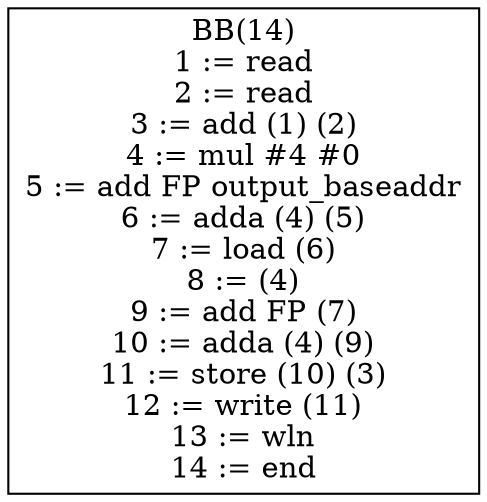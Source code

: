digraph G {
bb14[shape = box, label = "BB(14)\n" + "1 := read\n" + "2 := read\n" + "3 := add (1) (2)\n" + "4 := mul #4 #0\n" + "5 := add FP output_baseaddr\n" + "6 := adda (4) (5)\n" + "7 := load (6)\n" + "8 := (4)\n" + "9 := add FP (7)\n" + "10 := adda (4) (9)\n" + "11 := store (10) (3)\n" + "12 := write (11)\n" + "13 := wln\n" + "14 := end\n"];
}
